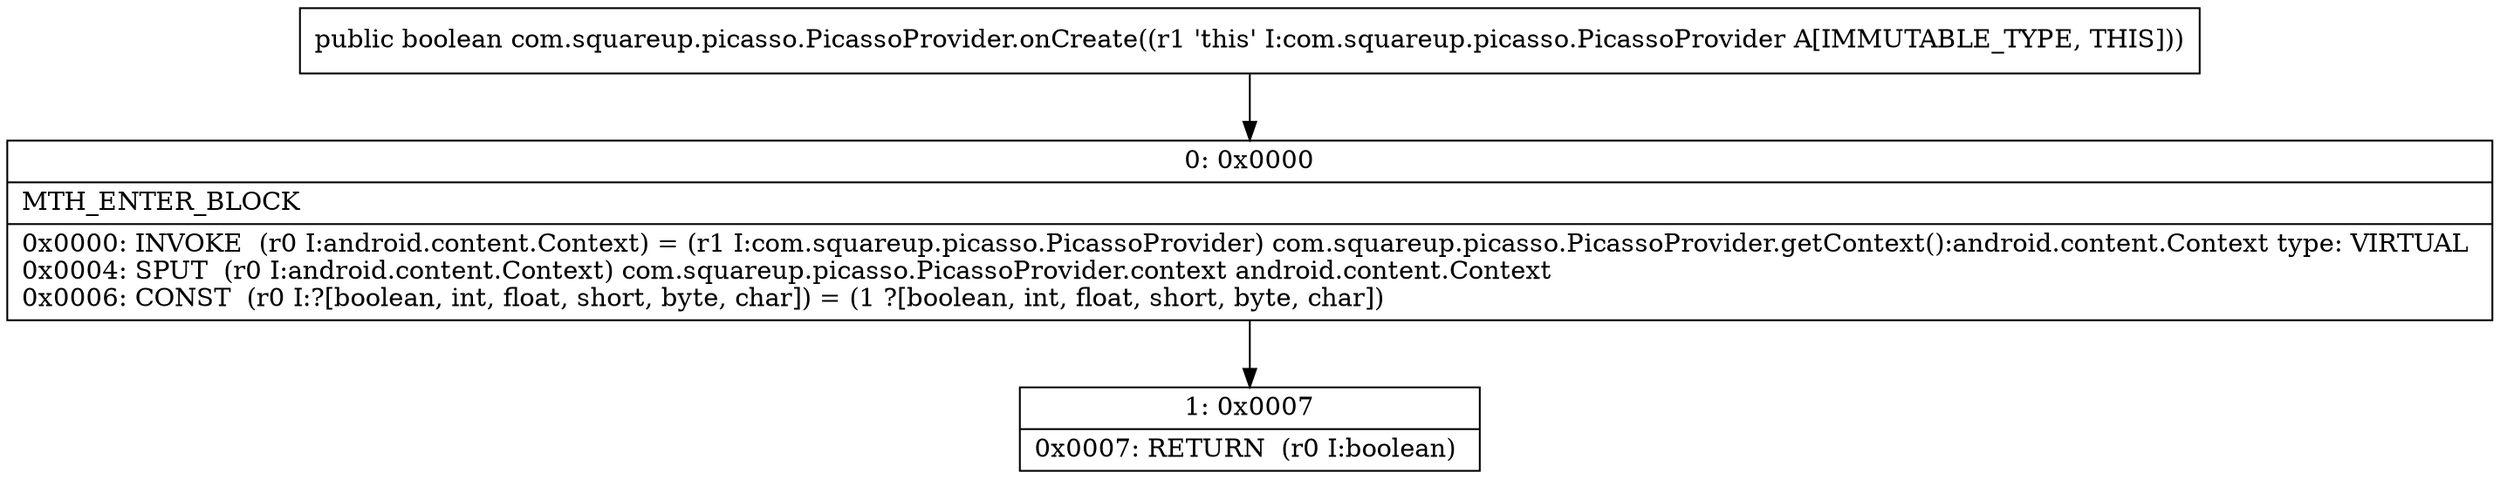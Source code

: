 digraph "CFG forcom.squareup.picasso.PicassoProvider.onCreate()Z" {
Node_0 [shape=record,label="{0\:\ 0x0000|MTH_ENTER_BLOCK\l|0x0000: INVOKE  (r0 I:android.content.Context) = (r1 I:com.squareup.picasso.PicassoProvider) com.squareup.picasso.PicassoProvider.getContext():android.content.Context type: VIRTUAL \l0x0004: SPUT  (r0 I:android.content.Context) com.squareup.picasso.PicassoProvider.context android.content.Context \l0x0006: CONST  (r0 I:?[boolean, int, float, short, byte, char]) = (1 ?[boolean, int, float, short, byte, char]) \l}"];
Node_1 [shape=record,label="{1\:\ 0x0007|0x0007: RETURN  (r0 I:boolean) \l}"];
MethodNode[shape=record,label="{public boolean com.squareup.picasso.PicassoProvider.onCreate((r1 'this' I:com.squareup.picasso.PicassoProvider A[IMMUTABLE_TYPE, THIS])) }"];
MethodNode -> Node_0;
Node_0 -> Node_1;
}

